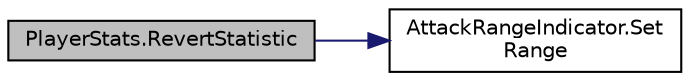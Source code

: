 digraph "PlayerStats.RevertStatistic"
{
 // INTERACTIVE_SVG=YES
 // LATEX_PDF_SIZE
  edge [fontname="Helvetica",fontsize="10",labelfontname="Helvetica",labelfontsize="10"];
  node [fontname="Helvetica",fontsize="10",shape=record];
  rankdir="LR";
  Node1 [label="PlayerStats.RevertStatistic",height=0.2,width=0.4,color="black", fillcolor="grey75", style="filled", fontcolor="black",tooltip=" "];
  Node1 -> Node2 [color="midnightblue",fontsize="10",style="solid",fontname="Helvetica"];
  Node2 [label="AttackRangeIndicator.Set\lRange",height=0.2,width=0.4,color="black", fillcolor="white", style="filled",URL="$class_attack_range_indicator.html#a30b23b934689db8d536efbc193ad9ae3",tooltip=" "];
}
